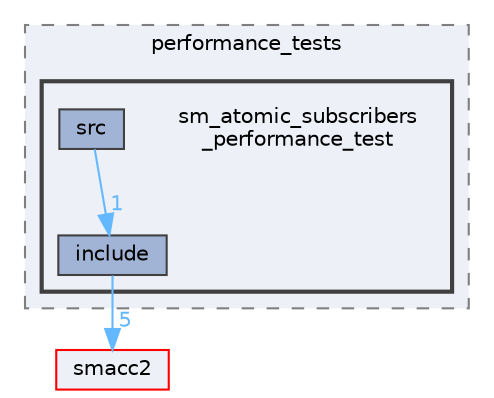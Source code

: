 digraph "smacc2_performance_tools/performance_tests/sm_atomic_subscribers_performance_test"
{
 // LATEX_PDF_SIZE
  bgcolor="transparent";
  edge [fontname=Helvetica,fontsize=10,labelfontname=Helvetica,labelfontsize=10];
  node [fontname=Helvetica,fontsize=10,shape=box,height=0.2,width=0.4];
  compound=true
  subgraph clusterdir_6c92834db2043e673bada459bc613d10 {
    graph [ bgcolor="#edf0f7", pencolor="grey50", label="performance_tests", fontname=Helvetica,fontsize=10 style="filled,dashed", URL="dir_6c92834db2043e673bada459bc613d10.html",tooltip=""]
  subgraph clusterdir_62f5f24a4fbadddef1122cdcd96f70cb {
    graph [ bgcolor="#edf0f7", pencolor="grey25", label="", fontname=Helvetica,fontsize=10 style="filled,bold", URL="dir_62f5f24a4fbadddef1122cdcd96f70cb.html",tooltip=""]
    dir_62f5f24a4fbadddef1122cdcd96f70cb [shape=plaintext, label="sm_atomic_subscribers\l_performance_test"];
  dir_f4664a6ef58c63496884d1bc2b8c7045 [label="include", fillcolor="#a2b4d6", color="grey25", style="filled", URL="dir_f4664a6ef58c63496884d1bc2b8c7045.html",tooltip=""];
  dir_795e2681d6b46ad03626a73b2bc1b67c [label="src", fillcolor="#a2b4d6", color="grey25", style="filled", URL="dir_795e2681d6b46ad03626a73b2bc1b67c.html",tooltip=""];
  }
  }
  dir_ce4c19d6108cf5285f3105ec9cd73bf1 [label="smacc2", fillcolor="#edf0f7", color="red", style="filled", URL="dir_ce4c19d6108cf5285f3105ec9cd73bf1.html",tooltip=""];
  dir_f4664a6ef58c63496884d1bc2b8c7045->dir_ce4c19d6108cf5285f3105ec9cd73bf1 [headlabel="5", labeldistance=1.5 headhref="dir_000067_000123.html" color="steelblue1" fontcolor="steelblue1"];
  dir_795e2681d6b46ad03626a73b2bc1b67c->dir_f4664a6ef58c63496884d1bc2b8c7045 [headlabel="1", labeldistance=1.5 headhref="dir_000159_000067.html" color="steelblue1" fontcolor="steelblue1"];
}
